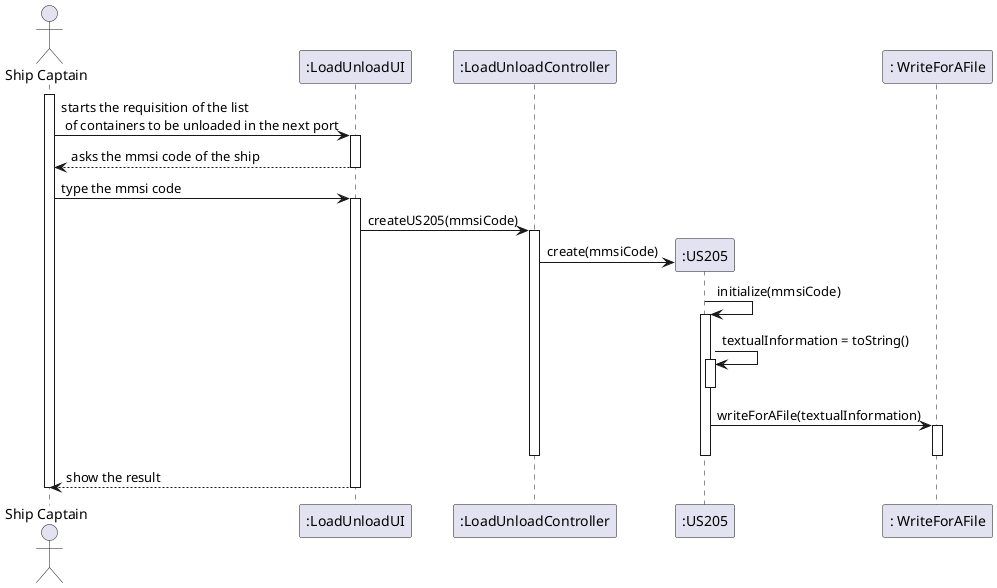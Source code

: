 @startuml
'https://plantuml.com/class-diagram

actor "Ship Captain" as SC
participant ":LoadUnloadUI" as UI
participant ":LoadUnloadController" as CT
participant ":US205" as US
participant ": WriteForAFile" as WF



activate SC
SC -> UI : starts the requisition of the list \n of containers to be unloaded in the next port
activate UI
UI --> SC : asks the mmsi code of the ship
deactivate UI
SC -> UI : type the mmsi code


activate UI
UI->CT : createUS205(mmsiCode)
activate CT


CT -> US** : create(mmsiCode)

US -> US: initialize(mmsiCode)
activate US

US -> US : textualInformation = toString()
activate US
deactivate US
US -> WF : writeForAFile(textualInformation)

activate WF
deactivate WF

deactivate US

deactivate CT
UI-->SC : show the result
deactivate UI
deactivate SC
@enduml